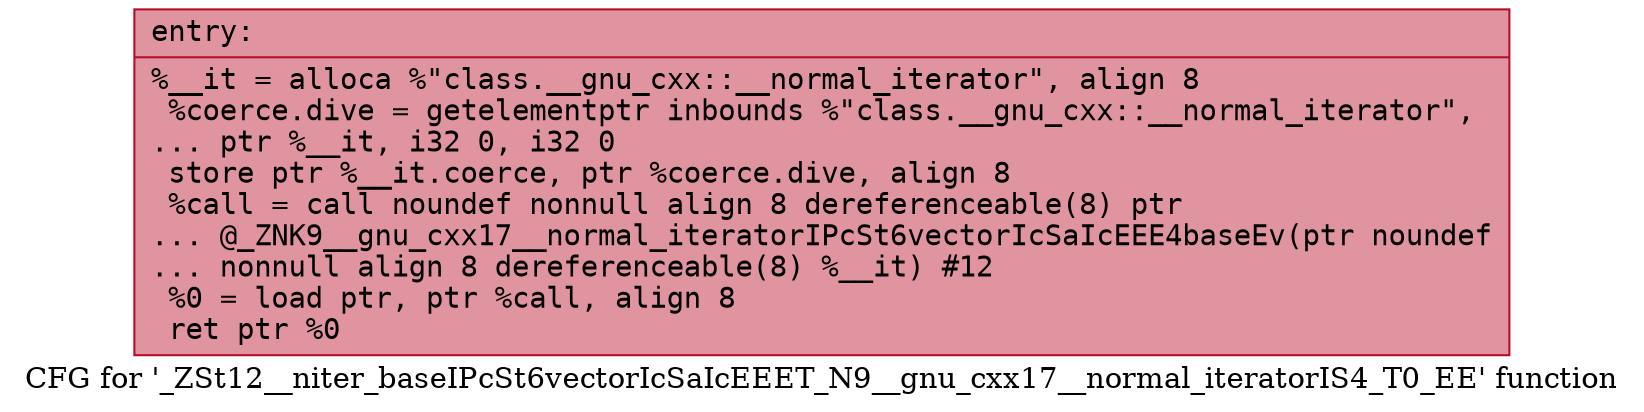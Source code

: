 digraph "CFG for '_ZSt12__niter_baseIPcSt6vectorIcSaIcEEET_N9__gnu_cxx17__normal_iteratorIS4_T0_EE' function" {
	label="CFG for '_ZSt12__niter_baseIPcSt6vectorIcSaIcEEET_N9__gnu_cxx17__normal_iteratorIS4_T0_EE' function";

	Node0x5555abcc7d30 [shape=record,color="#b70d28ff", style=filled, fillcolor="#b70d2870" fontname="Courier",label="{entry:\l|  %__it = alloca %\"class.__gnu_cxx::__normal_iterator\", align 8\l  %coerce.dive = getelementptr inbounds %\"class.__gnu_cxx::__normal_iterator\",\l... ptr %__it, i32 0, i32 0\l  store ptr %__it.coerce, ptr %coerce.dive, align 8\l  %call = call noundef nonnull align 8 dereferenceable(8) ptr\l... @_ZNK9__gnu_cxx17__normal_iteratorIPcSt6vectorIcSaIcEEE4baseEv(ptr noundef\l... nonnull align 8 dereferenceable(8) %__it) #12\l  %0 = load ptr, ptr %call, align 8\l  ret ptr %0\l}"];
}
